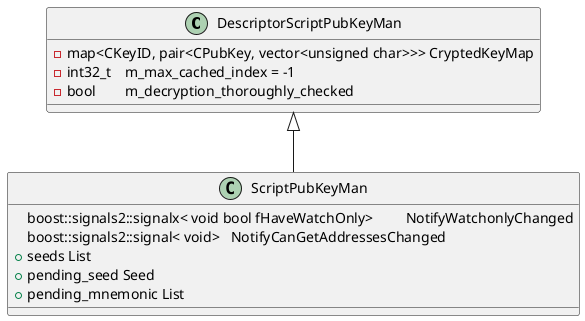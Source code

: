 @startuml Example
    DescriptorScriptPubKeyMan <|-- ScriptPubKeyMan
    class ScriptPubKeyMan {
        boost::signals2::signalx< void bool fHaveWatchOnly> 	NotifyWatchonlyChanged
        boost::signals2::signal< void> 	NotifyCanGetAddressesChanged
        +seeds List
        +pending_seed Seed
        +pending_mnemonic List
    }
    class DescriptorScriptPubKeyMan {
        -map<CKeyID, pair<CPubKey, vector<unsigned char>>> CryptedKeyMap
        -int32_t 	m_max_cached_index = -1
        -bool 	m_decryption_thoroughly_checked
    }
@enduml
